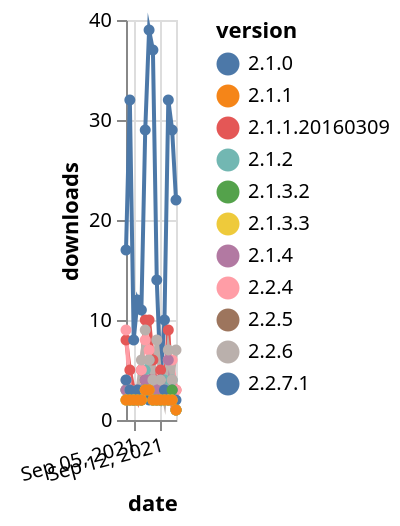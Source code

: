 {"$schema": "https://vega.github.io/schema/vega-lite/v5.json", "description": "A simple bar chart with embedded data.", "data": {"values": [{"date": "2021-09-03", "total": 23384, "delta": 8, "version": "2.1.1.20160309"}, {"date": "2021-09-04", "total": 23389, "delta": 5, "version": "2.1.1.20160309"}, {"date": "2021-09-05", "total": 23392, "delta": 3, "version": "2.1.1.20160309"}, {"date": "2021-09-06", "total": 23394, "delta": 2, "version": "2.1.1.20160309"}, {"date": "2021-09-07", "total": 23399, "delta": 5, "version": "2.1.1.20160309"}, {"date": "2021-09-08", "total": 23409, "delta": 10, "version": "2.1.1.20160309"}, {"date": "2021-09-09", "total": 23419, "delta": 10, "version": "2.1.1.20160309"}, {"date": "2021-09-10", "total": 23425, "delta": 6, "version": "2.1.1.20160309"}, {"date": "2021-09-11", "total": 23428, "delta": 3, "version": "2.1.1.20160309"}, {"date": "2021-09-12", "total": 23433, "delta": 5, "version": "2.1.1.20160309"}, {"date": "2021-09-13", "total": 23436, "delta": 3, "version": "2.1.1.20160309"}, {"date": "2021-09-14", "total": 23445, "delta": 9, "version": "2.1.1.20160309"}, {"date": "2021-09-15", "total": 23447, "delta": 2, "version": "2.1.1.20160309"}, {"date": "2021-09-16", "total": 23450, "delta": 3, "version": "2.1.1.20160309"}, {"date": "2021-09-03", "total": 1903, "delta": 3, "version": "2.2.5"}, {"date": "2021-09-04", "total": 1905, "delta": 2, "version": "2.2.5"}, {"date": "2021-09-05", "total": 1907, "delta": 2, "version": "2.2.5"}, {"date": "2021-09-06", "total": 1909, "delta": 2, "version": "2.2.5"}, {"date": "2021-09-07", "total": 1911, "delta": 2, "version": "2.2.5"}, {"date": "2021-09-08", "total": 1915, "delta": 4, "version": "2.2.5"}, {"date": "2021-09-09", "total": 1919, "delta": 4, "version": "2.2.5"}, {"date": "2021-09-10", "total": 1921, "delta": 2, "version": "2.2.5"}, {"date": "2021-09-11", "total": 1923, "delta": 2, "version": "2.2.5"}, {"date": "2021-09-12", "total": 1925, "delta": 2, "version": "2.2.5"}, {"date": "2021-09-13", "total": 1927, "delta": 2, "version": "2.2.5"}, {"date": "2021-09-14", "total": 1929, "delta": 2, "version": "2.2.5"}, {"date": "2021-09-15", "total": 1931, "delta": 2, "version": "2.2.5"}, {"date": "2021-09-16", "total": 1932, "delta": 1, "version": "2.2.5"}, {"date": "2021-09-03", "total": 8251, "delta": 3, "version": "2.1.2"}, {"date": "2021-09-04", "total": 8253, "delta": 2, "version": "2.1.2"}, {"date": "2021-09-05", "total": 8255, "delta": 2, "version": "2.1.2"}, {"date": "2021-09-06", "total": 8257, "delta": 2, "version": "2.1.2"}, {"date": "2021-09-07", "total": 8260, "delta": 3, "version": "2.1.2"}, {"date": "2021-09-08", "total": 8265, "delta": 5, "version": "2.1.2"}, {"date": "2021-09-09", "total": 8271, "delta": 6, "version": "2.1.2"}, {"date": "2021-09-10", "total": 8274, "delta": 3, "version": "2.1.2"}, {"date": "2021-09-11", "total": 8277, "delta": 3, "version": "2.1.2"}, {"date": "2021-09-12", "total": 8279, "delta": 2, "version": "2.1.2"}, {"date": "2021-09-13", "total": 8283, "delta": 4, "version": "2.1.2"}, {"date": "2021-09-14", "total": 8286, "delta": 3, "version": "2.1.2"}, {"date": "2021-09-15", "total": 8290, "delta": 4, "version": "2.1.2"}, {"date": "2021-09-16", "total": 8291, "delta": 1, "version": "2.1.2"}, {"date": "2021-09-03", "total": 3388, "delta": 9, "version": "2.2.4"}, {"date": "2021-09-04", "total": 3391, "delta": 3, "version": "2.2.4"}, {"date": "2021-09-05", "total": 3393, "delta": 2, "version": "2.2.4"}, {"date": "2021-09-06", "total": 3395, "delta": 2, "version": "2.2.4"}, {"date": "2021-09-07", "total": 3400, "delta": 5, "version": "2.2.4"}, {"date": "2021-09-08", "total": 3408, "delta": 8, "version": "2.2.4"}, {"date": "2021-09-09", "total": 3415, "delta": 7, "version": "2.2.4"}, {"date": "2021-09-10", "total": 3419, "delta": 4, "version": "2.2.4"}, {"date": "2021-09-11", "total": 3422, "delta": 3, "version": "2.2.4"}, {"date": "2021-09-12", "total": 3425, "delta": 3, "version": "2.2.4"}, {"date": "2021-09-13", "total": 3428, "delta": 3, "version": "2.2.4"}, {"date": "2021-09-14", "total": 3434, "delta": 6, "version": "2.2.4"}, {"date": "2021-09-15", "total": 3440, "delta": 6, "version": "2.2.4"}, {"date": "2021-09-16", "total": 3443, "delta": 3, "version": "2.2.4"}, {"date": "2021-09-03", "total": 9714, "delta": 17, "version": "2.2.7.1"}, {"date": "2021-09-04", "total": 9746, "delta": 32, "version": "2.2.7.1"}, {"date": "2021-09-05", "total": 9754, "delta": 8, "version": "2.2.7.1"}, {"date": "2021-09-06", "total": 9766, "delta": 12, "version": "2.2.7.1"}, {"date": "2021-09-07", "total": 9777, "delta": 11, "version": "2.2.7.1"}, {"date": "2021-09-08", "total": 9806, "delta": 29, "version": "2.2.7.1"}, {"date": "2021-09-09", "total": 9845, "delta": 39, "version": "2.2.7.1"}, {"date": "2021-09-10", "total": 9882, "delta": 37, "version": "2.2.7.1"}, {"date": "2021-09-11", "total": 9896, "delta": 14, "version": "2.2.7.1"}, {"date": "2021-09-12", "total": 9900, "delta": 4, "version": "2.2.7.1"}, {"date": "2021-09-13", "total": 9910, "delta": 10, "version": "2.2.7.1"}, {"date": "2021-09-14", "total": 9942, "delta": 32, "version": "2.2.7.1"}, {"date": "2021-09-15", "total": 9971, "delta": 29, "version": "2.2.7.1"}, {"date": "2021-09-16", "total": 9993, "delta": 22, "version": "2.2.7.1"}, {"date": "2021-09-03", "total": 2804, "delta": 3, "version": "2.1.4"}, {"date": "2021-09-04", "total": 2806, "delta": 2, "version": "2.1.4"}, {"date": "2021-09-05", "total": 2808, "delta": 2, "version": "2.1.4"}, {"date": "2021-09-06", "total": 2811, "delta": 3, "version": "2.1.4"}, {"date": "2021-09-07", "total": 2814, "delta": 3, "version": "2.1.4"}, {"date": "2021-09-08", "total": 2818, "delta": 4, "version": "2.1.4"}, {"date": "2021-09-09", "total": 2822, "delta": 4, "version": "2.1.4"}, {"date": "2021-09-10", "total": 2826, "delta": 4, "version": "2.1.4"}, {"date": "2021-09-11", "total": 2829, "delta": 3, "version": "2.1.4"}, {"date": "2021-09-12", "total": 2831, "delta": 2, "version": "2.1.4"}, {"date": "2021-09-13", "total": 2834, "delta": 3, "version": "2.1.4"}, {"date": "2021-09-14", "total": 2840, "delta": 6, "version": "2.1.4"}, {"date": "2021-09-15", "total": 2842, "delta": 2, "version": "2.1.4"}, {"date": "2021-09-16", "total": 2843, "delta": 1, "version": "2.1.4"}, {"date": "2021-09-03", "total": 4641, "delta": 4, "version": "2.2.6"}, {"date": "2021-09-04", "total": 4644, "delta": 3, "version": "2.2.6"}, {"date": "2021-09-05", "total": 4646, "delta": 2, "version": "2.2.6"}, {"date": "2021-09-06", "total": 4649, "delta": 3, "version": "2.2.6"}, {"date": "2021-09-07", "total": 4655, "delta": 6, "version": "2.2.6"}, {"date": "2021-09-08", "total": 4664, "delta": 9, "version": "2.2.6"}, {"date": "2021-09-09", "total": 4670, "delta": 6, "version": "2.2.6"}, {"date": "2021-09-10", "total": 4674, "delta": 4, "version": "2.2.6"}, {"date": "2021-09-11", "total": 4682, "delta": 8, "version": "2.2.6"}, {"date": "2021-09-12", "total": 4686, "delta": 4, "version": "2.2.6"}, {"date": "2021-09-13", "total": 4688, "delta": 2, "version": "2.2.6"}, {"date": "2021-09-14", "total": 4695, "delta": 7, "version": "2.2.6"}, {"date": "2021-09-15", "total": 4699, "delta": 4, "version": "2.2.6"}, {"date": "2021-09-16", "total": 4706, "delta": 7, "version": "2.2.6"}, {"date": "2021-09-03", "total": 5672, "delta": 4, "version": "2.1.0"}, {"date": "2021-09-04", "total": 5675, "delta": 3, "version": "2.1.0"}, {"date": "2021-09-05", "total": 5677, "delta": 2, "version": "2.1.0"}, {"date": "2021-09-06", "total": 5680, "delta": 3, "version": "2.1.0"}, {"date": "2021-09-07", "total": 5682, "delta": 2, "version": "2.1.0"}, {"date": "2021-09-08", "total": 5685, "delta": 3, "version": "2.1.0"}, {"date": "2021-09-09", "total": 5687, "delta": 2, "version": "2.1.0"}, {"date": "2021-09-10", "total": 5689, "delta": 2, "version": "2.1.0"}, {"date": "2021-09-11", "total": 5691, "delta": 2, "version": "2.1.0"}, {"date": "2021-09-12", "total": 5693, "delta": 2, "version": "2.1.0"}, {"date": "2021-09-13", "total": 5696, "delta": 3, "version": "2.1.0"}, {"date": "2021-09-14", "total": 5698, "delta": 2, "version": "2.1.0"}, {"date": "2021-09-15", "total": 5701, "delta": 3, "version": "2.1.0"}, {"date": "2021-09-16", "total": 5703, "delta": 2, "version": "2.1.0"}, {"date": "2021-09-03", "total": 1557, "delta": 2, "version": "2.1.3.2"}, {"date": "2021-09-04", "total": 1559, "delta": 2, "version": "2.1.3.2"}, {"date": "2021-09-05", "total": 1561, "delta": 2, "version": "2.1.3.2"}, {"date": "2021-09-06", "total": 1563, "delta": 2, "version": "2.1.3.2"}, {"date": "2021-09-07", "total": 1565, "delta": 2, "version": "2.1.3.2"}, {"date": "2021-09-08", "total": 1568, "delta": 3, "version": "2.1.3.2"}, {"date": "2021-09-09", "total": 1571, "delta": 3, "version": "2.1.3.2"}, {"date": "2021-09-10", "total": 1573, "delta": 2, "version": "2.1.3.2"}, {"date": "2021-09-11", "total": 1575, "delta": 2, "version": "2.1.3.2"}, {"date": "2021-09-12", "total": 1577, "delta": 2, "version": "2.1.3.2"}, {"date": "2021-09-13", "total": 1579, "delta": 2, "version": "2.1.3.2"}, {"date": "2021-09-14", "total": 1581, "delta": 2, "version": "2.1.3.2"}, {"date": "2021-09-15", "total": 1584, "delta": 3, "version": "2.1.3.2"}, {"date": "2021-09-16", "total": 1585, "delta": 1, "version": "2.1.3.2"}, {"date": "2021-09-03", "total": 1682, "delta": 2, "version": "2.1.3.3"}, {"date": "2021-09-04", "total": 1684, "delta": 2, "version": "2.1.3.3"}, {"date": "2021-09-05", "total": 1686, "delta": 2, "version": "2.1.3.3"}, {"date": "2021-09-06", "total": 1688, "delta": 2, "version": "2.1.3.3"}, {"date": "2021-09-07", "total": 1690, "delta": 2, "version": "2.1.3.3"}, {"date": "2021-09-08", "total": 1693, "delta": 3, "version": "2.1.3.3"}, {"date": "2021-09-09", "total": 1696, "delta": 3, "version": "2.1.3.3"}, {"date": "2021-09-10", "total": 1698, "delta": 2, "version": "2.1.3.3"}, {"date": "2021-09-11", "total": 1700, "delta": 2, "version": "2.1.3.3"}, {"date": "2021-09-12", "total": 1702, "delta": 2, "version": "2.1.3.3"}, {"date": "2021-09-13", "total": 1704, "delta": 2, "version": "2.1.3.3"}, {"date": "2021-09-14", "total": 1706, "delta": 2, "version": "2.1.3.3"}, {"date": "2021-09-15", "total": 1708, "delta": 2, "version": "2.1.3.3"}, {"date": "2021-09-16", "total": 1709, "delta": 1, "version": "2.1.3.3"}, {"date": "2021-09-03", "total": 3178, "delta": 2, "version": "2.1.1"}, {"date": "2021-09-04", "total": 3180, "delta": 2, "version": "2.1.1"}, {"date": "2021-09-05", "total": 3182, "delta": 2, "version": "2.1.1"}, {"date": "2021-09-06", "total": 3184, "delta": 2, "version": "2.1.1"}, {"date": "2021-09-07", "total": 3186, "delta": 2, "version": "2.1.1"}, {"date": "2021-09-08", "total": 3189, "delta": 3, "version": "2.1.1"}, {"date": "2021-09-09", "total": 3192, "delta": 3, "version": "2.1.1"}, {"date": "2021-09-10", "total": 3194, "delta": 2, "version": "2.1.1"}, {"date": "2021-09-11", "total": 3196, "delta": 2, "version": "2.1.1"}, {"date": "2021-09-12", "total": 3198, "delta": 2, "version": "2.1.1"}, {"date": "2021-09-13", "total": 3200, "delta": 2, "version": "2.1.1"}, {"date": "2021-09-14", "total": 3202, "delta": 2, "version": "2.1.1"}, {"date": "2021-09-15", "total": 3204, "delta": 2, "version": "2.1.1"}, {"date": "2021-09-16", "total": 3205, "delta": 1, "version": "2.1.1"}]}, "width": "container", "mark": {"type": "line", "point": {"filled": true}}, "encoding": {"x": {"field": "date", "type": "temporal", "timeUnit": "yearmonthdate", "title": "date", "axis": {"labelAngle": -15}}, "y": {"field": "delta", "type": "quantitative", "title": "downloads"}, "color": {"field": "version", "type": "nominal"}, "tooltip": {"field": "delta"}}}